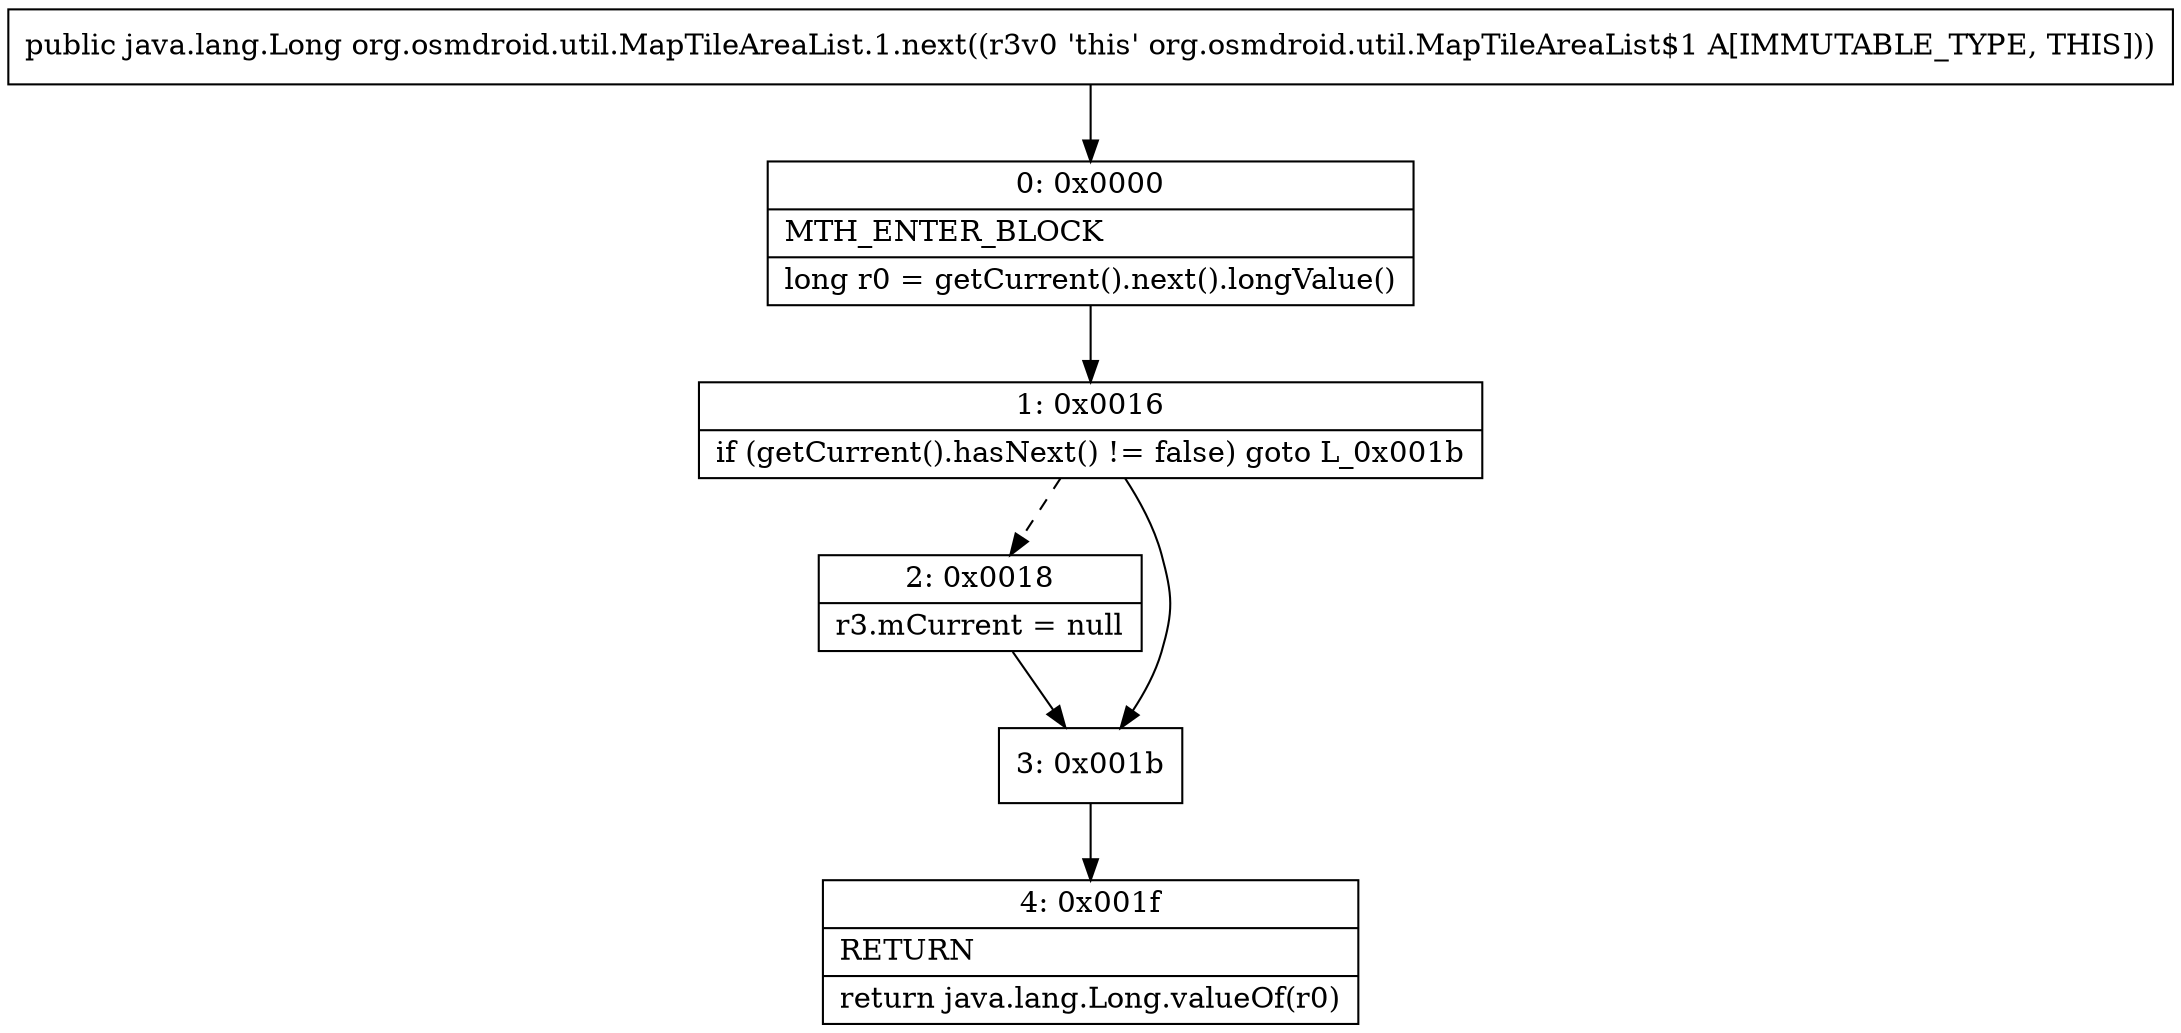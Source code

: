 digraph "CFG fororg.osmdroid.util.MapTileAreaList.1.next()Ljava\/lang\/Long;" {
Node_0 [shape=record,label="{0\:\ 0x0000|MTH_ENTER_BLOCK\l|long r0 = getCurrent().next().longValue()\l}"];
Node_1 [shape=record,label="{1\:\ 0x0016|if (getCurrent().hasNext() != false) goto L_0x001b\l}"];
Node_2 [shape=record,label="{2\:\ 0x0018|r3.mCurrent = null\l}"];
Node_3 [shape=record,label="{3\:\ 0x001b}"];
Node_4 [shape=record,label="{4\:\ 0x001f|RETURN\l|return java.lang.Long.valueOf(r0)\l}"];
MethodNode[shape=record,label="{public java.lang.Long org.osmdroid.util.MapTileAreaList.1.next((r3v0 'this' org.osmdroid.util.MapTileAreaList$1 A[IMMUTABLE_TYPE, THIS])) }"];
MethodNode -> Node_0;
Node_0 -> Node_1;
Node_1 -> Node_2[style=dashed];
Node_1 -> Node_3;
Node_2 -> Node_3;
Node_3 -> Node_4;
}


